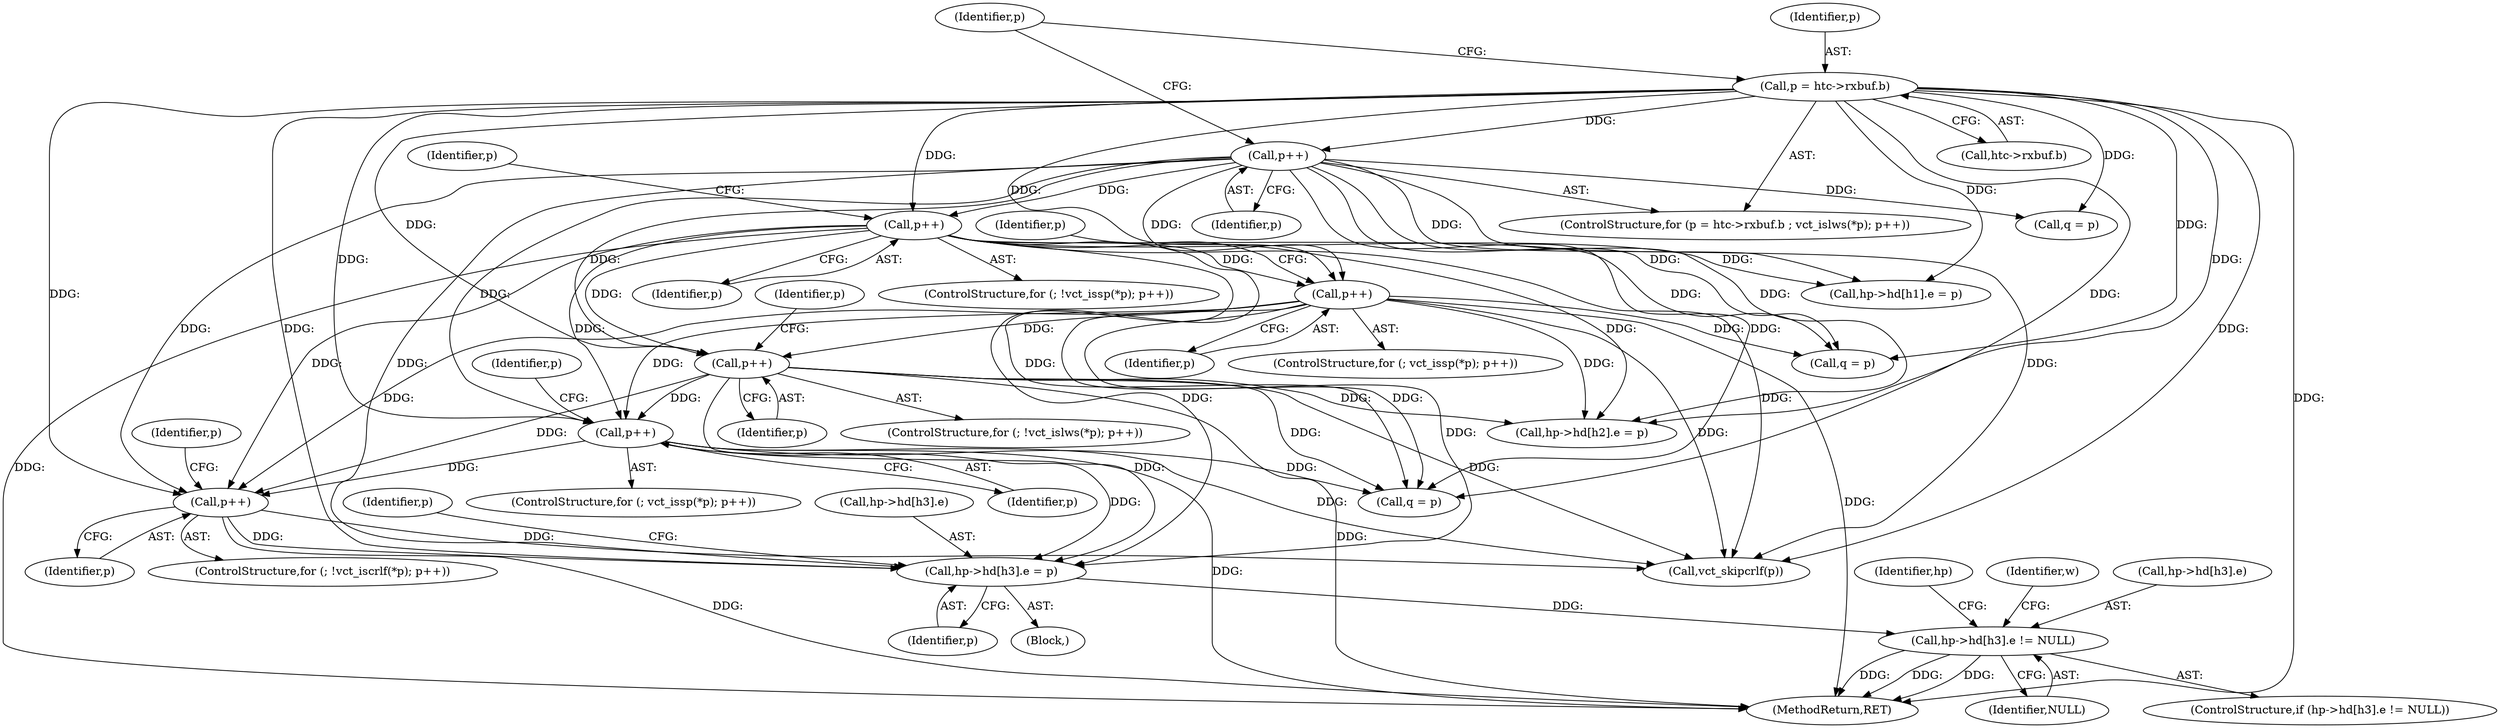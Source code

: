 digraph "0_Varnish-Cache_85e8468bec9416bd7e16b0d80cb820ecd2b330c3_0@array" {
"1000329" [label="(Call,hp->hd[h3].e != NULL)"];
"1000285" [label="(Call,hp->hd[h3].e = p)"];
"1000263" [label="(Call,p++)"];
"1000240" [label="(Call,p++)"];
"1000199" [label="(Call,p++)"];
"1000182" [label="(Call,p++)"];
"1000151" [label="(Call,p++)"];
"1000140" [label="(Call,p++)"];
"1000130" [label="(Call,p = htc->rxbuf.b)"];
"1000249" [label="(Call,q = p)"];
"1000141" [label="(Identifier,p)"];
"1000239" [label="(Identifier,p)"];
"1000191" [label="(Call,q = p)"];
"1000361" [label="(MethodReturn,RET)"];
"1000139" [label="(Identifier,p)"];
"1000263" [label="(Call,p++)"];
"1000344" [label="(Identifier,hp)"];
"1000240" [label="(Call,p++)"];
"1000194" [label="(ControlStructure,for (; !vct_islws(*p); p++))"];
"1000151" [label="(Call,p++)"];
"1000295" [label="(Identifier,p)"];
"1000116" [label="(Block,)"];
"1000236" [label="(ControlStructure,for (; vct_issp(*p); p++))"];
"1000296" [label="(Call,vct_skipcrlf(p))"];
"1000241" [label="(Identifier,p)"];
"1000199" [label="(Call,p++)"];
"1000200" [label="(Identifier,p)"];
"1000131" [label="(Identifier,p)"];
"1000337" [label="(Identifier,NULL)"];
"1000152" [label="(Identifier,p)"];
"1000130" [label="(Call,p = htc->rxbuf.b)"];
"1000132" [label="(Call,htc->rxbuf.b)"];
"1000328" [label="(ControlStructure,if (hp->hd[h3].e != NULL))"];
"1000264" [label="(Identifier,p)"];
"1000262" [label="(Identifier,p)"];
"1000217" [label="(Call,hp->hd[h2].e = p)"];
"1000258" [label="(ControlStructure,for (; !vct_iscrlf(*p); p++))"];
"1000150" [label="(Identifier,p)"];
"1000129" [label="(ControlStructure,for (p = htc->rxbuf.b ; vct_islws(*p); p++))"];
"1000286" [label="(Call,hp->hd[h3].e)"];
"1000146" [label="(ControlStructure,for (; !vct_issp(*p); p++))"];
"1000143" [label="(Call,q = p)"];
"1000181" [label="(Identifier,p)"];
"1000329" [label="(Call,hp->hd[h3].e != NULL)"];
"1000169" [label="(Call,hp->hd[h1].e = p)"];
"1000182" [label="(Call,p++)"];
"1000356" [label="(Identifier,w)"];
"1000293" [label="(Identifier,p)"];
"1000198" [label="(Identifier,p)"];
"1000183" [label="(Identifier,p)"];
"1000140" [label="(Call,p++)"];
"1000285" [label="(Call,hp->hd[h3].e = p)"];
"1000178" [label="(ControlStructure,for (; vct_issp(*p); p++))"];
"1000330" [label="(Call,hp->hd[h3].e)"];
"1000329" -> "1000328"  [label="AST: "];
"1000329" -> "1000337"  [label="CFG: "];
"1000330" -> "1000329"  [label="AST: "];
"1000337" -> "1000329"  [label="AST: "];
"1000344" -> "1000329"  [label="CFG: "];
"1000356" -> "1000329"  [label="CFG: "];
"1000329" -> "1000361"  [label="DDG: "];
"1000329" -> "1000361"  [label="DDG: "];
"1000329" -> "1000361"  [label="DDG: "];
"1000285" -> "1000329"  [label="DDG: "];
"1000285" -> "1000116"  [label="AST: "];
"1000285" -> "1000293"  [label="CFG: "];
"1000286" -> "1000285"  [label="AST: "];
"1000293" -> "1000285"  [label="AST: "];
"1000295" -> "1000285"  [label="CFG: "];
"1000263" -> "1000285"  [label="DDG: "];
"1000240" -> "1000285"  [label="DDG: "];
"1000199" -> "1000285"  [label="DDG: "];
"1000182" -> "1000285"  [label="DDG: "];
"1000151" -> "1000285"  [label="DDG: "];
"1000140" -> "1000285"  [label="DDG: "];
"1000130" -> "1000285"  [label="DDG: "];
"1000263" -> "1000258"  [label="AST: "];
"1000263" -> "1000264"  [label="CFG: "];
"1000264" -> "1000263"  [label="AST: "];
"1000262" -> "1000263"  [label="CFG: "];
"1000263" -> "1000361"  [label="DDG: "];
"1000240" -> "1000263"  [label="DDG: "];
"1000199" -> "1000263"  [label="DDG: "];
"1000182" -> "1000263"  [label="DDG: "];
"1000151" -> "1000263"  [label="DDG: "];
"1000140" -> "1000263"  [label="DDG: "];
"1000130" -> "1000263"  [label="DDG: "];
"1000263" -> "1000296"  [label="DDG: "];
"1000240" -> "1000236"  [label="AST: "];
"1000240" -> "1000241"  [label="CFG: "];
"1000241" -> "1000240"  [label="AST: "];
"1000239" -> "1000240"  [label="CFG: "];
"1000240" -> "1000361"  [label="DDG: "];
"1000199" -> "1000240"  [label="DDG: "];
"1000182" -> "1000240"  [label="DDG: "];
"1000151" -> "1000240"  [label="DDG: "];
"1000140" -> "1000240"  [label="DDG: "];
"1000130" -> "1000240"  [label="DDG: "];
"1000240" -> "1000249"  [label="DDG: "];
"1000240" -> "1000296"  [label="DDG: "];
"1000199" -> "1000194"  [label="AST: "];
"1000199" -> "1000200"  [label="CFG: "];
"1000200" -> "1000199"  [label="AST: "];
"1000198" -> "1000199"  [label="CFG: "];
"1000199" -> "1000361"  [label="DDG: "];
"1000182" -> "1000199"  [label="DDG: "];
"1000151" -> "1000199"  [label="DDG: "];
"1000140" -> "1000199"  [label="DDG: "];
"1000130" -> "1000199"  [label="DDG: "];
"1000199" -> "1000217"  [label="DDG: "];
"1000199" -> "1000249"  [label="DDG: "];
"1000199" -> "1000296"  [label="DDG: "];
"1000182" -> "1000178"  [label="AST: "];
"1000182" -> "1000183"  [label="CFG: "];
"1000183" -> "1000182"  [label="AST: "];
"1000181" -> "1000182"  [label="CFG: "];
"1000182" -> "1000361"  [label="DDG: "];
"1000151" -> "1000182"  [label="DDG: "];
"1000140" -> "1000182"  [label="DDG: "];
"1000130" -> "1000182"  [label="DDG: "];
"1000182" -> "1000191"  [label="DDG: "];
"1000182" -> "1000217"  [label="DDG: "];
"1000182" -> "1000249"  [label="DDG: "];
"1000182" -> "1000296"  [label="DDG: "];
"1000151" -> "1000146"  [label="AST: "];
"1000151" -> "1000152"  [label="CFG: "];
"1000152" -> "1000151"  [label="AST: "];
"1000150" -> "1000151"  [label="CFG: "];
"1000151" -> "1000361"  [label="DDG: "];
"1000140" -> "1000151"  [label="DDG: "];
"1000130" -> "1000151"  [label="DDG: "];
"1000151" -> "1000169"  [label="DDG: "];
"1000151" -> "1000191"  [label="DDG: "];
"1000151" -> "1000217"  [label="DDG: "];
"1000151" -> "1000249"  [label="DDG: "];
"1000151" -> "1000296"  [label="DDG: "];
"1000140" -> "1000129"  [label="AST: "];
"1000140" -> "1000141"  [label="CFG: "];
"1000141" -> "1000140"  [label="AST: "];
"1000139" -> "1000140"  [label="CFG: "];
"1000130" -> "1000140"  [label="DDG: "];
"1000140" -> "1000143"  [label="DDG: "];
"1000140" -> "1000169"  [label="DDG: "];
"1000140" -> "1000191"  [label="DDG: "];
"1000140" -> "1000217"  [label="DDG: "];
"1000140" -> "1000249"  [label="DDG: "];
"1000140" -> "1000296"  [label="DDG: "];
"1000130" -> "1000129"  [label="AST: "];
"1000130" -> "1000132"  [label="CFG: "];
"1000131" -> "1000130"  [label="AST: "];
"1000132" -> "1000130"  [label="AST: "];
"1000139" -> "1000130"  [label="CFG: "];
"1000130" -> "1000361"  [label="DDG: "];
"1000130" -> "1000143"  [label="DDG: "];
"1000130" -> "1000169"  [label="DDG: "];
"1000130" -> "1000191"  [label="DDG: "];
"1000130" -> "1000217"  [label="DDG: "];
"1000130" -> "1000249"  [label="DDG: "];
"1000130" -> "1000296"  [label="DDG: "];
}
